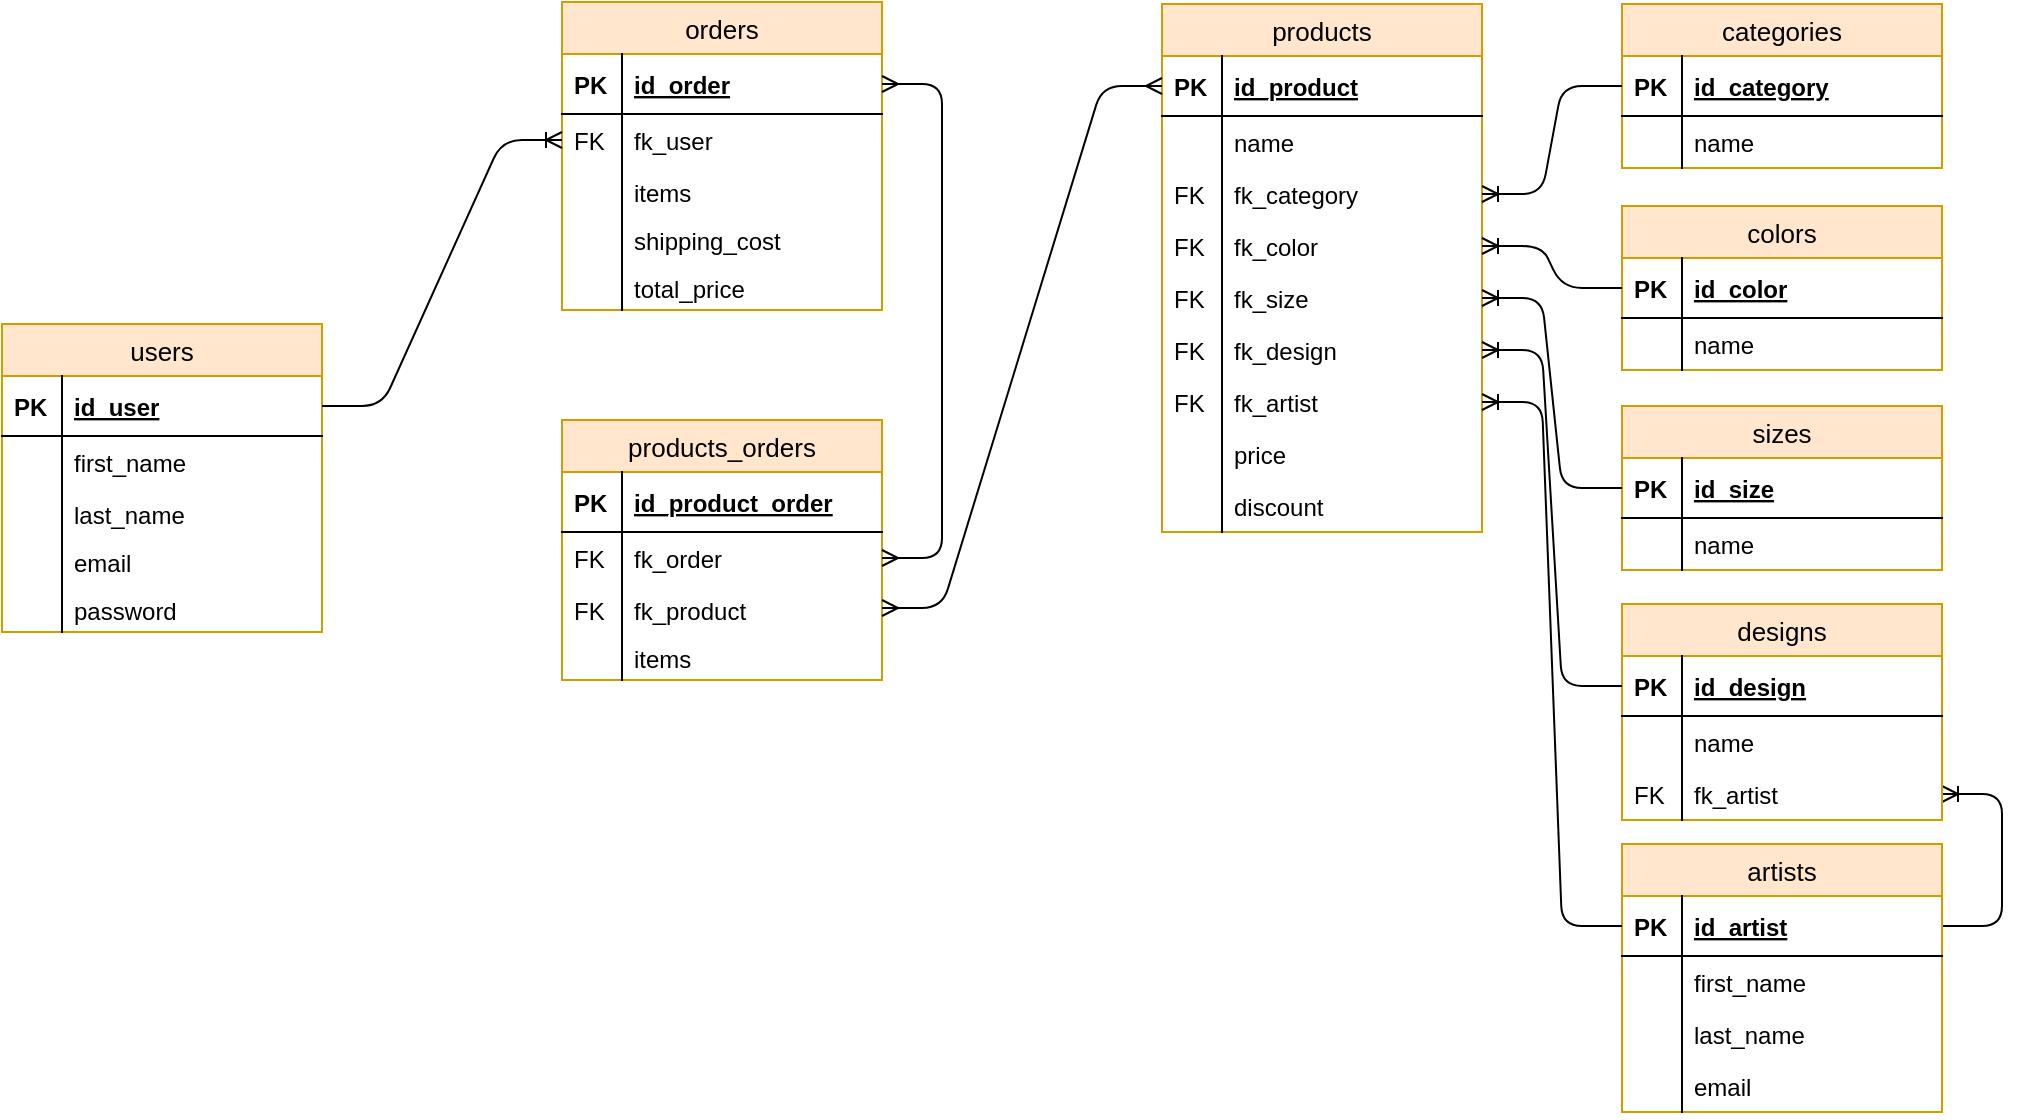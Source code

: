 <mxfile version="12.6.6"><diagram id="cdb5e136-1861-7ef1-5e76-c57f7e18aa8d" name="ERD Data Structure - Habit Tracker App"><mxGraphModel dx="1273" dy="401" grid="1" gridSize="10" guides="1" tooltips="1" connect="1" arrows="1" fold="1" page="1" pageScale="1" pageWidth="1100" pageHeight="850" math="0" shadow="0"><root><mxCell id="0"/><mxCell id="1" parent="0"/><mxCell id="_ifxHQsBhrVcPKtpBuvY-61" value="" style="edgeStyle=entityRelationEdgeStyle;fontSize=12;html=1;endArrow=ERoneToMany;rounded=1;strokeColor=#000000;" edge="1" parent="1" source="_ifxHQsBhrVcPKtpBuvY-40" target="_ifxHQsBhrVcPKtpBuvY-62"><mxGeometry width="100" height="100" relative="1" as="geometry"><mxPoint x="730" y="480" as="sourcePoint"/><mxPoint x="740" y="334" as="targetPoint"/></mxGeometry></mxCell><mxCell id="4a63a70a29bb4ada-1" value="products" style="swimlane;fontStyle=0;childLayout=stackLayout;horizontal=1;startSize=26;fillColor=#ffe6cc;horizontalStack=0;resizeParent=1;resizeParentMax=0;resizeLast=0;collapsible=1;marginBottom=0;swimlaneFillColor=#ffffff;align=center;strokeWidth=1;fontSize=13;strokeColor=#d79b00;" parent="1" vertex="1"><mxGeometry x="620" y="40" width="160" height="264" as="geometry"/></mxCell><mxCell id="4a63a70a29bb4ada-2" value="id_product" style="shape=partialRectangle;top=0;left=0;right=0;bottom=1;align=left;verticalAlign=middle;fillColor=none;spacingLeft=34;spacingRight=4;overflow=hidden;rotatable=0;points=[[0,0.5],[1,0.5]];portConstraint=eastwest;dropTarget=0;fontStyle=5;" parent="4a63a70a29bb4ada-1" vertex="1"><mxGeometry y="26" width="160" height="30" as="geometry"/></mxCell><mxCell id="4a63a70a29bb4ada-3" value="PK" style="shape=partialRectangle;top=0;left=0;bottom=0;fillColor=none;align=left;verticalAlign=middle;spacingLeft=4;spacingRight=4;overflow=hidden;rotatable=0;points=[];portConstraint=eastwest;part=1;fontStyle=1" parent="4a63a70a29bb4ada-2" vertex="1" connectable="0"><mxGeometry width="30" height="30" as="geometry"/></mxCell><mxCell id="5ecfb9fce94ea102-8" value="name" style="shape=partialRectangle;top=0;left=0;right=0;bottom=0;align=left;verticalAlign=top;fillColor=none;spacingLeft=34;spacingRight=4;overflow=hidden;rotatable=0;points=[[0,0.5],[1,0.5]];portConstraint=eastwest;dropTarget=0;" parent="4a63a70a29bb4ada-1" vertex="1"><mxGeometry y="56" width="160" height="26" as="geometry"/></mxCell><mxCell id="5ecfb9fce94ea102-9" value="" style="shape=partialRectangle;top=0;left=0;bottom=0;fillColor=none;align=left;verticalAlign=top;spacingLeft=4;spacingRight=4;overflow=hidden;rotatable=0;points=[];portConstraint=eastwest;part=1;" parent="5ecfb9fce94ea102-8" vertex="1" connectable="0"><mxGeometry width="30" height="26" as="geometry"/></mxCell><mxCell id="4a63a70a29bb4ada-16" value="fk_category" style="shape=partialRectangle;top=0;left=0;right=0;bottom=0;align=left;verticalAlign=top;fillColor=none;spacingLeft=34;spacingRight=4;overflow=hidden;rotatable=0;points=[[0,0.5],[1,0.5]];portConstraint=eastwest;dropTarget=0;" parent="4a63a70a29bb4ada-1" vertex="1"><mxGeometry y="82" width="160" height="26" as="geometry"/></mxCell><mxCell id="4a63a70a29bb4ada-17" value="FK" style="shape=partialRectangle;top=0;left=0;bottom=0;fillColor=none;align=left;verticalAlign=top;spacingLeft=4;spacingRight=4;overflow=hidden;rotatable=0;points=[];portConstraint=eastwest;part=1;" parent="4a63a70a29bb4ada-16" vertex="1" connectable="0"><mxGeometry width="30" height="26" as="geometry"/></mxCell><mxCell id="_ifxHQsBhrVcPKtpBuvY-1" value="fk_color" style="shape=partialRectangle;top=0;left=0;right=0;bottom=0;align=left;verticalAlign=top;fillColor=none;spacingLeft=34;spacingRight=4;overflow=hidden;rotatable=0;points=[[0,0.5],[1,0.5]];portConstraint=eastwest;dropTarget=0;" vertex="1" parent="4a63a70a29bb4ada-1"><mxGeometry y="108" width="160" height="26" as="geometry"/></mxCell><mxCell id="_ifxHQsBhrVcPKtpBuvY-2" value="FK" style="shape=partialRectangle;top=0;left=0;bottom=0;fillColor=none;align=left;verticalAlign=top;spacingLeft=4;spacingRight=4;overflow=hidden;rotatable=0;points=[];portConstraint=eastwest;part=1;" vertex="1" connectable="0" parent="_ifxHQsBhrVcPKtpBuvY-1"><mxGeometry width="30" height="26" as="geometry"/></mxCell><mxCell id="_ifxHQsBhrVcPKtpBuvY-3" value="fk_size" style="shape=partialRectangle;top=0;left=0;right=0;bottom=0;align=left;verticalAlign=top;fillColor=none;spacingLeft=34;spacingRight=4;overflow=hidden;rotatable=0;points=[[0,0.5],[1,0.5]];portConstraint=eastwest;dropTarget=0;" vertex="1" parent="4a63a70a29bb4ada-1"><mxGeometry y="134" width="160" height="26" as="geometry"/></mxCell><mxCell id="_ifxHQsBhrVcPKtpBuvY-4" value="FK" style="shape=partialRectangle;top=0;left=0;bottom=0;fillColor=none;align=left;verticalAlign=top;spacingLeft=4;spacingRight=4;overflow=hidden;rotatable=0;points=[];portConstraint=eastwest;part=1;" vertex="1" connectable="0" parent="_ifxHQsBhrVcPKtpBuvY-3"><mxGeometry width="30" height="26" as="geometry"/></mxCell><mxCell id="_ifxHQsBhrVcPKtpBuvY-9" value="fk_design" style="shape=partialRectangle;top=0;left=0;right=0;bottom=0;align=left;verticalAlign=top;fillColor=none;spacingLeft=34;spacingRight=4;overflow=hidden;rotatable=0;points=[[0,0.5],[1,0.5]];portConstraint=eastwest;dropTarget=0;" vertex="1" parent="4a63a70a29bb4ada-1"><mxGeometry y="160" width="160" height="26" as="geometry"/></mxCell><mxCell id="_ifxHQsBhrVcPKtpBuvY-10" value="FK" style="shape=partialRectangle;top=0;left=0;bottom=0;fillColor=none;align=left;verticalAlign=top;spacingLeft=4;spacingRight=4;overflow=hidden;rotatable=0;points=[];portConstraint=eastwest;part=1;" vertex="1" connectable="0" parent="_ifxHQsBhrVcPKtpBuvY-9"><mxGeometry width="30" height="26" as="geometry"/></mxCell><mxCell id="_ifxHQsBhrVcPKtpBuvY-11" value="fk_artist" style="shape=partialRectangle;top=0;left=0;right=0;bottom=0;align=left;verticalAlign=top;fillColor=none;spacingLeft=34;spacingRight=4;overflow=hidden;rotatable=0;points=[[0,0.5],[1,0.5]];portConstraint=eastwest;dropTarget=0;" vertex="1" parent="4a63a70a29bb4ada-1"><mxGeometry y="186" width="160" height="26" as="geometry"/></mxCell><mxCell id="_ifxHQsBhrVcPKtpBuvY-12" value="FK" style="shape=partialRectangle;top=0;left=0;bottom=0;fillColor=none;align=left;verticalAlign=top;spacingLeft=4;spacingRight=4;overflow=hidden;rotatable=0;points=[];portConstraint=eastwest;part=1;" vertex="1" connectable="0" parent="_ifxHQsBhrVcPKtpBuvY-11"><mxGeometry width="30" height="26" as="geometry"/></mxCell><mxCell id="_ifxHQsBhrVcPKtpBuvY-13" value="price" style="shape=partialRectangle;top=0;left=0;right=0;bottom=0;align=left;verticalAlign=top;fillColor=none;spacingLeft=34;spacingRight=4;overflow=hidden;rotatable=0;points=[[0,0.5],[1,0.5]];portConstraint=eastwest;dropTarget=0;" vertex="1" parent="4a63a70a29bb4ada-1"><mxGeometry y="212" width="160" height="26" as="geometry"/></mxCell><mxCell id="_ifxHQsBhrVcPKtpBuvY-14" value="" style="shape=partialRectangle;top=0;left=0;bottom=0;fillColor=none;align=left;verticalAlign=top;spacingLeft=4;spacingRight=4;overflow=hidden;rotatable=0;points=[];portConstraint=eastwest;part=1;" vertex="1" connectable="0" parent="_ifxHQsBhrVcPKtpBuvY-13"><mxGeometry width="30" height="26" as="geometry"/></mxCell><mxCell id="_ifxHQsBhrVcPKtpBuvY-15" value="discount" style="shape=partialRectangle;top=0;left=0;right=0;bottom=0;align=left;verticalAlign=top;fillColor=none;spacingLeft=34;spacingRight=4;overflow=hidden;rotatable=0;points=[[0,0.5],[1,0.5]];portConstraint=eastwest;dropTarget=0;" vertex="1" parent="4a63a70a29bb4ada-1"><mxGeometry y="238" width="160" height="26" as="geometry"/></mxCell><mxCell id="_ifxHQsBhrVcPKtpBuvY-16" value="" style="shape=partialRectangle;top=0;left=0;bottom=0;fillColor=none;align=left;verticalAlign=top;spacingLeft=4;spacingRight=4;overflow=hidden;rotatable=0;points=[];portConstraint=eastwest;part=1;" vertex="1" connectable="0" parent="_ifxHQsBhrVcPKtpBuvY-15"><mxGeometry width="30" height="26" as="geometry"/></mxCell><mxCell id="4a63a70a29bb4ada-32" value="categories" style="swimlane;fontStyle=0;childLayout=stackLayout;horizontal=1;startSize=26;fillColor=#FFE6CC;horizontalStack=0;resizeParent=1;resizeParentMax=0;resizeLast=0;collapsible=1;marginBottom=0;swimlaneFillColor=#ffffff;align=center;strokeWidth=1;fontSize=13;strokeColor=#d79b00;" parent="1" vertex="1"><mxGeometry x="850" y="40" width="160" height="82" as="geometry"/></mxCell><mxCell id="4a63a70a29bb4ada-33" value="id_category" style="shape=partialRectangle;top=0;left=0;right=0;bottom=1;align=left;verticalAlign=middle;fillColor=none;spacingLeft=34;spacingRight=4;overflow=hidden;rotatable=0;points=[[0,0.5],[1,0.5]];portConstraint=eastwest;dropTarget=0;fontStyle=5;" parent="4a63a70a29bb4ada-32" vertex="1"><mxGeometry y="26" width="160" height="30" as="geometry"/></mxCell><mxCell id="4a63a70a29bb4ada-34" value="PK" style="shape=partialRectangle;top=0;left=0;bottom=0;fillColor=none;align=left;verticalAlign=middle;spacingLeft=4;spacingRight=4;overflow=hidden;rotatable=0;points=[];portConstraint=eastwest;part=1;fontStyle=1" parent="4a63a70a29bb4ada-33" vertex="1" connectable="0"><mxGeometry width="30" height="30" as="geometry"/></mxCell><mxCell id="4a63a70a29bb4ada-37" value="name" style="shape=partialRectangle;top=0;left=0;right=0;bottom=0;align=left;verticalAlign=top;fillColor=none;spacingLeft=34;spacingRight=4;overflow=hidden;rotatable=0;points=[[0,0.5],[1,0.5]];portConstraint=eastwest;dropTarget=0;" parent="4a63a70a29bb4ada-32" vertex="1"><mxGeometry y="56" width="160" height="26" as="geometry"/></mxCell><mxCell id="4a63a70a29bb4ada-38" value="" style="shape=partialRectangle;top=0;left=0;bottom=0;fillColor=none;align=left;verticalAlign=top;spacingLeft=4;spacingRight=4;overflow=hidden;rotatable=0;points=[];portConstraint=eastwest;part=1;" parent="4a63a70a29bb4ada-37" vertex="1" connectable="0"><mxGeometry width="30" height="26" as="geometry"/></mxCell><mxCell id="5ecfb9fce94ea102-2" style="edgeStyle=orthogonalEdgeStyle;rounded=0;html=1;exitX=0.5;exitY=0;entryX=1;entryY=0.5;startArrow=none;startFill=0;endArrow=none;endFill=0;jettySize=auto;orthogonalLoop=1;strokeColor=none;fontSize=13;dashed=1;" parent="1" target="4a63a70a29bb4ada-33" edge="1"><mxGeometry relative="1" as="geometry"><mxPoint x="163" y="164" as="sourcePoint"/></mxGeometry></mxCell><mxCell id="_ifxHQsBhrVcPKtpBuvY-18" value="colors" style="swimlane;fontStyle=0;childLayout=stackLayout;horizontal=1;startSize=26;fillColor=#FFE6CC;horizontalStack=0;resizeParent=1;resizeParentMax=0;resizeLast=0;collapsible=1;marginBottom=0;swimlaneFillColor=#ffffff;align=center;strokeWidth=1;fontSize=13;strokeColor=#d79b00;" vertex="1" parent="1"><mxGeometry x="850" y="141" width="160" height="82" as="geometry"/></mxCell><mxCell id="_ifxHQsBhrVcPKtpBuvY-19" value="id_color" style="shape=partialRectangle;top=0;left=0;right=0;bottom=1;align=left;verticalAlign=middle;fillColor=none;spacingLeft=34;spacingRight=4;overflow=hidden;rotatable=0;points=[[0,0.5],[1,0.5]];portConstraint=eastwest;dropTarget=0;fontStyle=5;" vertex="1" parent="_ifxHQsBhrVcPKtpBuvY-18"><mxGeometry y="26" width="160" height="30" as="geometry"/></mxCell><mxCell id="_ifxHQsBhrVcPKtpBuvY-20" value="PK" style="shape=partialRectangle;top=0;left=0;bottom=0;fillColor=none;align=left;verticalAlign=middle;spacingLeft=4;spacingRight=4;overflow=hidden;rotatable=0;points=[];portConstraint=eastwest;part=1;fontStyle=1" vertex="1" connectable="0" parent="_ifxHQsBhrVcPKtpBuvY-19"><mxGeometry width="30" height="30" as="geometry"/></mxCell><mxCell id="_ifxHQsBhrVcPKtpBuvY-21" value="name" style="shape=partialRectangle;top=0;left=0;right=0;bottom=0;align=left;verticalAlign=top;fillColor=none;spacingLeft=34;spacingRight=4;overflow=hidden;rotatable=0;points=[[0,0.5],[1,0.5]];portConstraint=eastwest;dropTarget=0;" vertex="1" parent="_ifxHQsBhrVcPKtpBuvY-18"><mxGeometry y="56" width="160" height="26" as="geometry"/></mxCell><mxCell id="_ifxHQsBhrVcPKtpBuvY-22" value="" style="shape=partialRectangle;top=0;left=0;bottom=0;fillColor=none;align=left;verticalAlign=top;spacingLeft=4;spacingRight=4;overflow=hidden;rotatable=0;points=[];portConstraint=eastwest;part=1;" vertex="1" connectable="0" parent="_ifxHQsBhrVcPKtpBuvY-21"><mxGeometry width="30" height="26" as="geometry"/></mxCell><mxCell id="_ifxHQsBhrVcPKtpBuvY-25" value="sizes" style="swimlane;fontStyle=0;childLayout=stackLayout;horizontal=1;startSize=26;fillColor=#FFE6CC;horizontalStack=0;resizeParent=1;resizeParentMax=0;resizeLast=0;collapsible=1;marginBottom=0;swimlaneFillColor=#ffffff;align=center;strokeWidth=1;fontSize=13;strokeColor=#d79b00;" vertex="1" parent="1"><mxGeometry x="850" y="241" width="160" height="82" as="geometry"/></mxCell><mxCell id="_ifxHQsBhrVcPKtpBuvY-26" value="id_size" style="shape=partialRectangle;top=0;left=0;right=0;bottom=1;align=left;verticalAlign=middle;fillColor=none;spacingLeft=34;spacingRight=4;overflow=hidden;rotatable=0;points=[[0,0.5],[1,0.5]];portConstraint=eastwest;dropTarget=0;fontStyle=5;" vertex="1" parent="_ifxHQsBhrVcPKtpBuvY-25"><mxGeometry y="26" width="160" height="30" as="geometry"/></mxCell><mxCell id="_ifxHQsBhrVcPKtpBuvY-27" value="PK" style="shape=partialRectangle;top=0;left=0;bottom=0;fillColor=none;align=left;verticalAlign=middle;spacingLeft=4;spacingRight=4;overflow=hidden;rotatable=0;points=[];portConstraint=eastwest;part=1;fontStyle=1" vertex="1" connectable="0" parent="_ifxHQsBhrVcPKtpBuvY-26"><mxGeometry width="30" height="30" as="geometry"/></mxCell><mxCell id="_ifxHQsBhrVcPKtpBuvY-28" value="name" style="shape=partialRectangle;top=0;left=0;right=0;bottom=0;align=left;verticalAlign=top;fillColor=none;spacingLeft=34;spacingRight=4;overflow=hidden;rotatable=0;points=[[0,0.5],[1,0.5]];portConstraint=eastwest;dropTarget=0;" vertex="1" parent="_ifxHQsBhrVcPKtpBuvY-25"><mxGeometry y="56" width="160" height="26" as="geometry"/></mxCell><mxCell id="_ifxHQsBhrVcPKtpBuvY-29" value="" style="shape=partialRectangle;top=0;left=0;bottom=0;fillColor=none;align=left;verticalAlign=top;spacingLeft=4;spacingRight=4;overflow=hidden;rotatable=0;points=[];portConstraint=eastwest;part=1;" vertex="1" connectable="0" parent="_ifxHQsBhrVcPKtpBuvY-28"><mxGeometry width="30" height="26" as="geometry"/></mxCell><mxCell id="_ifxHQsBhrVcPKtpBuvY-32" value="designs" style="swimlane;fontStyle=0;childLayout=stackLayout;horizontal=1;startSize=26;fillColor=#FFE6CC;horizontalStack=0;resizeParent=1;resizeParentMax=0;resizeLast=0;collapsible=1;marginBottom=0;swimlaneFillColor=#ffffff;align=center;strokeWidth=1;fontSize=13;strokeColor=#d79b00;" vertex="1" parent="1"><mxGeometry x="850" y="340" width="160" height="108" as="geometry"/></mxCell><mxCell id="_ifxHQsBhrVcPKtpBuvY-33" value="id_design" style="shape=partialRectangle;top=0;left=0;right=0;bottom=1;align=left;verticalAlign=middle;fillColor=none;spacingLeft=34;spacingRight=4;overflow=hidden;rotatable=0;points=[[0,0.5],[1,0.5]];portConstraint=eastwest;dropTarget=0;fontStyle=5;" vertex="1" parent="_ifxHQsBhrVcPKtpBuvY-32"><mxGeometry y="26" width="160" height="30" as="geometry"/></mxCell><mxCell id="_ifxHQsBhrVcPKtpBuvY-34" value="PK" style="shape=partialRectangle;top=0;left=0;bottom=0;fillColor=none;align=left;verticalAlign=middle;spacingLeft=4;spacingRight=4;overflow=hidden;rotatable=0;points=[];portConstraint=eastwest;part=1;fontStyle=1" vertex="1" connectable="0" parent="_ifxHQsBhrVcPKtpBuvY-33"><mxGeometry width="30" height="30" as="geometry"/></mxCell><mxCell id="_ifxHQsBhrVcPKtpBuvY-35" value="name" style="shape=partialRectangle;top=0;left=0;right=0;bottom=0;align=left;verticalAlign=top;fillColor=none;spacingLeft=34;spacingRight=4;overflow=hidden;rotatable=0;points=[[0,0.5],[1,0.5]];portConstraint=eastwest;dropTarget=0;" vertex="1" parent="_ifxHQsBhrVcPKtpBuvY-32"><mxGeometry y="56" width="160" height="26" as="geometry"/></mxCell><mxCell id="_ifxHQsBhrVcPKtpBuvY-36" value="" style="shape=partialRectangle;top=0;left=0;bottom=0;fillColor=none;align=left;verticalAlign=top;spacingLeft=4;spacingRight=4;overflow=hidden;rotatable=0;points=[];portConstraint=eastwest;part=1;" vertex="1" connectable="0" parent="_ifxHQsBhrVcPKtpBuvY-35"><mxGeometry width="30" height="26" as="geometry"/></mxCell><mxCell id="_ifxHQsBhrVcPKtpBuvY-62" value="fk_artist" style="shape=partialRectangle;top=0;left=0;right=0;bottom=0;align=left;verticalAlign=top;fillColor=none;spacingLeft=34;spacingRight=4;overflow=hidden;rotatable=0;points=[[0,0.5],[1,0.5]];portConstraint=eastwest;dropTarget=0;" vertex="1" parent="_ifxHQsBhrVcPKtpBuvY-32"><mxGeometry y="82" width="160" height="26" as="geometry"/></mxCell><mxCell id="_ifxHQsBhrVcPKtpBuvY-63" value="FK" style="shape=partialRectangle;top=0;left=0;bottom=0;fillColor=none;align=left;verticalAlign=top;spacingLeft=4;spacingRight=4;overflow=hidden;rotatable=0;points=[];portConstraint=eastwest;part=1;" vertex="1" connectable="0" parent="_ifxHQsBhrVcPKtpBuvY-62"><mxGeometry width="30" height="26" as="geometry"/></mxCell><mxCell id="_ifxHQsBhrVcPKtpBuvY-39" value="artists" style="swimlane;fontStyle=0;childLayout=stackLayout;horizontal=1;startSize=26;fillColor=#FFE6CC;horizontalStack=0;resizeParent=1;resizeParentMax=0;resizeLast=0;collapsible=1;marginBottom=0;swimlaneFillColor=#ffffff;align=center;strokeWidth=1;fontSize=13;strokeColor=#d79b00;" vertex="1" parent="1"><mxGeometry x="850" y="460" width="160" height="134" as="geometry"/></mxCell><mxCell id="_ifxHQsBhrVcPKtpBuvY-40" value="id_artist" style="shape=partialRectangle;top=0;left=0;right=0;bottom=1;align=left;verticalAlign=middle;fillColor=none;spacingLeft=34;spacingRight=4;overflow=hidden;rotatable=0;points=[[0,0.5],[1,0.5]];portConstraint=eastwest;dropTarget=0;fontStyle=5;" vertex="1" parent="_ifxHQsBhrVcPKtpBuvY-39"><mxGeometry y="26" width="160" height="30" as="geometry"/></mxCell><mxCell id="_ifxHQsBhrVcPKtpBuvY-41" value="PK" style="shape=partialRectangle;top=0;left=0;bottom=0;fillColor=none;align=left;verticalAlign=middle;spacingLeft=4;spacingRight=4;overflow=hidden;rotatable=0;points=[];portConstraint=eastwest;part=1;fontStyle=1" vertex="1" connectable="0" parent="_ifxHQsBhrVcPKtpBuvY-40"><mxGeometry width="30" height="30" as="geometry"/></mxCell><mxCell id="_ifxHQsBhrVcPKtpBuvY-42" value="first_name" style="shape=partialRectangle;top=0;left=0;right=0;bottom=0;align=left;verticalAlign=top;fillColor=none;spacingLeft=34;spacingRight=4;overflow=hidden;rotatable=0;points=[[0,0.5],[1,0.5]];portConstraint=eastwest;dropTarget=0;" vertex="1" parent="_ifxHQsBhrVcPKtpBuvY-39"><mxGeometry y="56" width="160" height="26" as="geometry"/></mxCell><mxCell id="_ifxHQsBhrVcPKtpBuvY-43" value="" style="shape=partialRectangle;top=0;left=0;bottom=0;fillColor=none;align=left;verticalAlign=top;spacingLeft=4;spacingRight=4;overflow=hidden;rotatable=0;points=[];portConstraint=eastwest;part=1;" vertex="1" connectable="0" parent="_ifxHQsBhrVcPKtpBuvY-42"><mxGeometry width="30" height="26" as="geometry"/></mxCell><mxCell id="_ifxHQsBhrVcPKtpBuvY-46" value="last_name" style="shape=partialRectangle;top=0;left=0;right=0;bottom=0;align=left;verticalAlign=top;fillColor=none;spacingLeft=34;spacingRight=4;overflow=hidden;rotatable=0;points=[[0,0.5],[1,0.5]];portConstraint=eastwest;dropTarget=0;" vertex="1" parent="_ifxHQsBhrVcPKtpBuvY-39"><mxGeometry y="82" width="160" height="26" as="geometry"/></mxCell><mxCell id="_ifxHQsBhrVcPKtpBuvY-47" value="" style="shape=partialRectangle;top=0;left=0;bottom=0;fillColor=none;align=left;verticalAlign=top;spacingLeft=4;spacingRight=4;overflow=hidden;rotatable=0;points=[];portConstraint=eastwest;part=1;" vertex="1" connectable="0" parent="_ifxHQsBhrVcPKtpBuvY-46"><mxGeometry width="30" height="26" as="geometry"/></mxCell><mxCell id="_ifxHQsBhrVcPKtpBuvY-48" value="email" style="shape=partialRectangle;top=0;left=0;right=0;bottom=0;align=left;verticalAlign=top;fillColor=none;spacingLeft=34;spacingRight=4;overflow=hidden;rotatable=0;points=[[0,0.5],[1,0.5]];portConstraint=eastwest;dropTarget=0;" vertex="1" parent="_ifxHQsBhrVcPKtpBuvY-39"><mxGeometry y="108" width="160" height="26" as="geometry"/></mxCell><mxCell id="_ifxHQsBhrVcPKtpBuvY-49" value="" style="shape=partialRectangle;top=0;left=0;bottom=0;fillColor=none;align=left;verticalAlign=top;spacingLeft=4;spacingRight=4;overflow=hidden;rotatable=0;points=[];portConstraint=eastwest;part=1;" vertex="1" connectable="0" parent="_ifxHQsBhrVcPKtpBuvY-48"><mxGeometry width="30" height="26" as="geometry"/></mxCell><mxCell id="_ifxHQsBhrVcPKtpBuvY-56" value="" style="edgeStyle=entityRelationEdgeStyle;fontSize=12;html=1;endArrow=ERoneToMany;" edge="1" parent="1" source="4a63a70a29bb4ada-33" target="4a63a70a29bb4ada-16"><mxGeometry width="100" height="100" relative="1" as="geometry"><mxPoint x="880" y="31" as="sourcePoint"/><mxPoint x="780" y="131" as="targetPoint"/></mxGeometry></mxCell><mxCell id="_ifxHQsBhrVcPKtpBuvY-57" value="" style="edgeStyle=entityRelationEdgeStyle;fontSize=12;html=1;endArrow=ERoneToMany;" edge="1" parent="1" source="_ifxHQsBhrVcPKtpBuvY-19" target="_ifxHQsBhrVcPKtpBuvY-1"><mxGeometry width="100" height="100" relative="1" as="geometry"><mxPoint x="1070" y="91" as="sourcePoint"/><mxPoint x="1160" y="145" as="targetPoint"/></mxGeometry></mxCell><mxCell id="_ifxHQsBhrVcPKtpBuvY-58" value="" style="edgeStyle=entityRelationEdgeStyle;fontSize=12;html=1;endArrow=ERoneToMany;" edge="1" parent="1" source="_ifxHQsBhrVcPKtpBuvY-26" target="_ifxHQsBhrVcPKtpBuvY-3"><mxGeometry width="100" height="100" relative="1" as="geometry"><mxPoint x="1060" y="279" as="sourcePoint"/><mxPoint x="1150" y="259" as="targetPoint"/></mxGeometry></mxCell><mxCell id="_ifxHQsBhrVcPKtpBuvY-59" value="" style="edgeStyle=entityRelationEdgeStyle;fontSize=12;html=1;endArrow=ERoneToMany;" edge="1" parent="1" source="_ifxHQsBhrVcPKtpBuvY-33" target="_ifxHQsBhrVcPKtpBuvY-9"><mxGeometry width="100" height="100" relative="1" as="geometry"><mxPoint x="1060" y="381" as="sourcePoint"/><mxPoint x="1150" y="290" as="targetPoint"/></mxGeometry></mxCell><mxCell id="_ifxHQsBhrVcPKtpBuvY-60" value="" style="edgeStyle=entityRelationEdgeStyle;fontSize=12;html=1;endArrow=ERoneToMany;" edge="1" parent="1" source="_ifxHQsBhrVcPKtpBuvY-40" target="_ifxHQsBhrVcPKtpBuvY-11"><mxGeometry width="100" height="100" relative="1" as="geometry"><mxPoint x="1060" y="477" as="sourcePoint"/><mxPoint x="1150" y="310" as="targetPoint"/></mxGeometry></mxCell><mxCell id="_ifxHQsBhrVcPKtpBuvY-64" value="users" style="swimlane;fontStyle=0;childLayout=stackLayout;horizontal=1;startSize=26;fillColor=#FFE6CC;horizontalStack=0;resizeParent=1;resizeParentMax=0;resizeLast=0;collapsible=1;marginBottom=0;swimlaneFillColor=#ffffff;align=center;strokeWidth=1;fontSize=13;strokeColor=#d79b00;" vertex="1" parent="1"><mxGeometry x="40" y="200" width="160" height="154" as="geometry"/></mxCell><mxCell id="_ifxHQsBhrVcPKtpBuvY-65" value="id_user" style="shape=partialRectangle;top=0;left=0;right=0;bottom=1;align=left;verticalAlign=middle;fillColor=none;spacingLeft=34;spacingRight=4;overflow=hidden;rotatable=0;points=[[0,0.5],[1,0.5]];portConstraint=eastwest;dropTarget=0;fontStyle=5;" vertex="1" parent="_ifxHQsBhrVcPKtpBuvY-64"><mxGeometry y="26" width="160" height="30" as="geometry"/></mxCell><mxCell id="_ifxHQsBhrVcPKtpBuvY-66" value="PK" style="shape=partialRectangle;top=0;left=0;bottom=0;fillColor=none;align=left;verticalAlign=middle;spacingLeft=4;spacingRight=4;overflow=hidden;rotatable=0;points=[];portConstraint=eastwest;part=1;fontStyle=1" vertex="1" connectable="0" parent="_ifxHQsBhrVcPKtpBuvY-65"><mxGeometry width="30" height="30" as="geometry"/></mxCell><mxCell id="_ifxHQsBhrVcPKtpBuvY-67" value="first_name" style="shape=partialRectangle;top=0;left=0;right=0;bottom=0;align=left;verticalAlign=top;fillColor=none;spacingLeft=34;spacingRight=4;overflow=hidden;rotatable=0;points=[[0,0.5],[1,0.5]];portConstraint=eastwest;dropTarget=0;" vertex="1" parent="_ifxHQsBhrVcPKtpBuvY-64"><mxGeometry y="56" width="160" height="26" as="geometry"/></mxCell><mxCell id="_ifxHQsBhrVcPKtpBuvY-68" value="" style="shape=partialRectangle;top=0;left=0;bottom=0;fillColor=none;align=left;verticalAlign=top;spacingLeft=4;spacingRight=4;overflow=hidden;rotatable=0;points=[];portConstraint=eastwest;part=1;" vertex="1" connectable="0" parent="_ifxHQsBhrVcPKtpBuvY-67"><mxGeometry width="30" height="26" as="geometry"/></mxCell><mxCell id="_ifxHQsBhrVcPKtpBuvY-69" value="last_name" style="shape=partialRectangle;top=0;left=0;right=0;bottom=0;align=left;verticalAlign=top;fillColor=none;spacingLeft=34;spacingRight=4;overflow=hidden;rotatable=0;points=[[0,0.5],[1,0.5]];portConstraint=eastwest;dropTarget=0;" vertex="1" parent="_ifxHQsBhrVcPKtpBuvY-64"><mxGeometry y="82" width="160" height="24" as="geometry"/></mxCell><mxCell id="_ifxHQsBhrVcPKtpBuvY-70" value="" style="shape=partialRectangle;top=0;left=0;bottom=0;fillColor=none;align=left;verticalAlign=top;spacingLeft=4;spacingRight=4;overflow=hidden;rotatable=0;points=[];portConstraint=eastwest;part=1;" vertex="1" connectable="0" parent="_ifxHQsBhrVcPKtpBuvY-69"><mxGeometry width="30" height="24" as="geometry"/></mxCell><mxCell id="_ifxHQsBhrVcPKtpBuvY-73" value="email" style="shape=partialRectangle;top=0;left=0;right=0;bottom=0;align=left;verticalAlign=top;fillColor=none;spacingLeft=34;spacingRight=4;overflow=hidden;rotatable=0;points=[[0,0.5],[1,0.5]];portConstraint=eastwest;dropTarget=0;" vertex="1" parent="_ifxHQsBhrVcPKtpBuvY-64"><mxGeometry y="106" width="160" height="24" as="geometry"/></mxCell><mxCell id="_ifxHQsBhrVcPKtpBuvY-74" value="" style="shape=partialRectangle;top=0;left=0;bottom=0;fillColor=none;align=left;verticalAlign=top;spacingLeft=4;spacingRight=4;overflow=hidden;rotatable=0;points=[];portConstraint=eastwest;part=1;" vertex="1" connectable="0" parent="_ifxHQsBhrVcPKtpBuvY-73"><mxGeometry width="30" height="24" as="geometry"/></mxCell><mxCell id="_ifxHQsBhrVcPKtpBuvY-75" value="password" style="shape=partialRectangle;top=0;left=0;right=0;bottom=0;align=left;verticalAlign=top;fillColor=none;spacingLeft=34;spacingRight=4;overflow=hidden;rotatable=0;points=[[0,0.5],[1,0.5]];portConstraint=eastwest;dropTarget=0;" vertex="1" parent="_ifxHQsBhrVcPKtpBuvY-64"><mxGeometry y="130" width="160" height="24" as="geometry"/></mxCell><mxCell id="_ifxHQsBhrVcPKtpBuvY-76" value="" style="shape=partialRectangle;top=0;left=0;bottom=0;fillColor=none;align=left;verticalAlign=top;spacingLeft=4;spacingRight=4;overflow=hidden;rotatable=0;points=[];portConstraint=eastwest;part=1;" vertex="1" connectable="0" parent="_ifxHQsBhrVcPKtpBuvY-75"><mxGeometry width="30" height="24" as="geometry"/></mxCell><mxCell id="_ifxHQsBhrVcPKtpBuvY-77" value="orders" style="swimlane;fontStyle=0;childLayout=stackLayout;horizontal=1;startSize=26;fillColor=#FFE6CC;horizontalStack=0;resizeParent=1;resizeParentMax=0;resizeLast=0;collapsible=1;marginBottom=0;swimlaneFillColor=#ffffff;align=center;strokeWidth=1;fontSize=13;strokeColor=#d79b00;" vertex="1" parent="1"><mxGeometry x="320" y="39" width="160" height="154" as="geometry"/></mxCell><mxCell id="_ifxHQsBhrVcPKtpBuvY-78" value="id_order" style="shape=partialRectangle;top=0;left=0;right=0;bottom=1;align=left;verticalAlign=middle;fillColor=none;spacingLeft=34;spacingRight=4;overflow=hidden;rotatable=0;points=[[0,0.5],[1,0.5]];portConstraint=eastwest;dropTarget=0;fontStyle=5;" vertex="1" parent="_ifxHQsBhrVcPKtpBuvY-77"><mxGeometry y="26" width="160" height="30" as="geometry"/></mxCell><mxCell id="_ifxHQsBhrVcPKtpBuvY-79" value="PK" style="shape=partialRectangle;top=0;left=0;bottom=0;fillColor=none;align=left;verticalAlign=middle;spacingLeft=4;spacingRight=4;overflow=hidden;rotatable=0;points=[];portConstraint=eastwest;part=1;fontStyle=1" vertex="1" connectable="0" parent="_ifxHQsBhrVcPKtpBuvY-78"><mxGeometry width="30" height="30" as="geometry"/></mxCell><mxCell id="_ifxHQsBhrVcPKtpBuvY-80" value="fk_user" style="shape=partialRectangle;top=0;left=0;right=0;bottom=0;align=left;verticalAlign=top;fillColor=none;spacingLeft=34;spacingRight=4;overflow=hidden;rotatable=0;points=[[0,0.5],[1,0.5]];portConstraint=eastwest;dropTarget=0;" vertex="1" parent="_ifxHQsBhrVcPKtpBuvY-77"><mxGeometry y="56" width="160" height="26" as="geometry"/></mxCell><mxCell id="_ifxHQsBhrVcPKtpBuvY-81" value="FK" style="shape=partialRectangle;top=0;left=0;bottom=0;fillColor=none;align=left;verticalAlign=top;spacingLeft=4;spacingRight=4;overflow=hidden;rotatable=0;points=[];portConstraint=eastwest;part=1;" vertex="1" connectable="0" parent="_ifxHQsBhrVcPKtpBuvY-80"><mxGeometry width="30" height="26" as="geometry"/></mxCell><mxCell id="_ifxHQsBhrVcPKtpBuvY-82" value="items" style="shape=partialRectangle;top=0;left=0;right=0;bottom=0;align=left;verticalAlign=top;fillColor=none;spacingLeft=34;spacingRight=4;overflow=hidden;rotatable=0;points=[[0,0.5],[1,0.5]];portConstraint=eastwest;dropTarget=0;" vertex="1" parent="_ifxHQsBhrVcPKtpBuvY-77"><mxGeometry y="82" width="160" height="24" as="geometry"/></mxCell><mxCell id="_ifxHQsBhrVcPKtpBuvY-83" value="" style="shape=partialRectangle;top=0;left=0;bottom=0;fillColor=none;align=left;verticalAlign=top;spacingLeft=4;spacingRight=4;overflow=hidden;rotatable=0;points=[];portConstraint=eastwest;part=1;" vertex="1" connectable="0" parent="_ifxHQsBhrVcPKtpBuvY-82"><mxGeometry width="30" height="24" as="geometry"/></mxCell><mxCell id="_ifxHQsBhrVcPKtpBuvY-106" value="shipping_cost" style="shape=partialRectangle;top=0;left=0;right=0;bottom=0;align=left;verticalAlign=top;fillColor=none;spacingLeft=34;spacingRight=4;overflow=hidden;rotatable=0;points=[[0,0.5],[1,0.5]];portConstraint=eastwest;dropTarget=0;" vertex="1" parent="_ifxHQsBhrVcPKtpBuvY-77"><mxGeometry y="106" width="160" height="24" as="geometry"/></mxCell><mxCell id="_ifxHQsBhrVcPKtpBuvY-107" value="" style="shape=partialRectangle;top=0;left=0;bottom=0;fillColor=none;align=left;verticalAlign=top;spacingLeft=4;spacingRight=4;overflow=hidden;rotatable=0;points=[];portConstraint=eastwest;part=1;" vertex="1" connectable="0" parent="_ifxHQsBhrVcPKtpBuvY-106"><mxGeometry width="30" height="24" as="geometry"/></mxCell><mxCell id="_ifxHQsBhrVcPKtpBuvY-84" value="total_price" style="shape=partialRectangle;top=0;left=0;right=0;bottom=0;align=left;verticalAlign=top;fillColor=none;spacingLeft=34;spacingRight=4;overflow=hidden;rotatable=0;points=[[0,0.5],[1,0.5]];portConstraint=eastwest;dropTarget=0;" vertex="1" parent="_ifxHQsBhrVcPKtpBuvY-77"><mxGeometry y="130" width="160" height="24" as="geometry"/></mxCell><mxCell id="_ifxHQsBhrVcPKtpBuvY-85" value="" style="shape=partialRectangle;top=0;left=0;bottom=0;fillColor=none;align=left;verticalAlign=top;spacingLeft=4;spacingRight=4;overflow=hidden;rotatable=0;points=[];portConstraint=eastwest;part=1;" vertex="1" connectable="0" parent="_ifxHQsBhrVcPKtpBuvY-84"><mxGeometry width="30" height="24" as="geometry"/></mxCell><mxCell id="_ifxHQsBhrVcPKtpBuvY-97" value="products_orders" style="swimlane;fontStyle=0;childLayout=stackLayout;horizontal=1;startSize=26;fillColor=#FFE6CC;horizontalStack=0;resizeParent=1;resizeParentMax=0;resizeLast=0;collapsible=1;marginBottom=0;swimlaneFillColor=#ffffff;align=center;strokeWidth=1;fontSize=13;strokeColor=#d79b00;" vertex="1" parent="1"><mxGeometry x="320" y="248" width="160" height="130" as="geometry"/></mxCell><mxCell id="_ifxHQsBhrVcPKtpBuvY-98" value="id_product_order" style="shape=partialRectangle;top=0;left=0;right=0;bottom=1;align=left;verticalAlign=middle;fillColor=none;spacingLeft=34;spacingRight=4;overflow=hidden;rotatable=0;points=[[0,0.5],[1,0.5]];portConstraint=eastwest;dropTarget=0;fontStyle=5;" vertex="1" parent="_ifxHQsBhrVcPKtpBuvY-97"><mxGeometry y="26" width="160" height="30" as="geometry"/></mxCell><mxCell id="_ifxHQsBhrVcPKtpBuvY-99" value="PK" style="shape=partialRectangle;top=0;left=0;bottom=0;fillColor=none;align=left;verticalAlign=middle;spacingLeft=4;spacingRight=4;overflow=hidden;rotatable=0;points=[];portConstraint=eastwest;part=1;fontStyle=1" vertex="1" connectable="0" parent="_ifxHQsBhrVcPKtpBuvY-98"><mxGeometry width="30" height="30" as="geometry"/></mxCell><mxCell id="_ifxHQsBhrVcPKtpBuvY-100" value="fk_order" style="shape=partialRectangle;top=0;left=0;right=0;bottom=0;align=left;verticalAlign=top;fillColor=none;spacingLeft=34;spacingRight=4;overflow=hidden;rotatable=0;points=[[0,0.5],[1,0.5]];portConstraint=eastwest;dropTarget=0;" vertex="1" parent="_ifxHQsBhrVcPKtpBuvY-97"><mxGeometry y="56" width="160" height="26" as="geometry"/></mxCell><mxCell id="_ifxHQsBhrVcPKtpBuvY-101" value="FK" style="shape=partialRectangle;top=0;left=0;bottom=0;fillColor=none;align=left;verticalAlign=top;spacingLeft=4;spacingRight=4;overflow=hidden;rotatable=0;points=[];portConstraint=eastwest;part=1;" vertex="1" connectable="0" parent="_ifxHQsBhrVcPKtpBuvY-100"><mxGeometry width="30" height="26" as="geometry"/></mxCell><mxCell id="_ifxHQsBhrVcPKtpBuvY-102" value="fk_product" style="shape=partialRectangle;top=0;left=0;right=0;bottom=0;align=left;verticalAlign=top;fillColor=none;spacingLeft=34;spacingRight=4;overflow=hidden;rotatable=0;points=[[0,0.5],[1,0.5]];portConstraint=eastwest;dropTarget=0;" vertex="1" parent="_ifxHQsBhrVcPKtpBuvY-97"><mxGeometry y="82" width="160" height="24" as="geometry"/></mxCell><mxCell id="_ifxHQsBhrVcPKtpBuvY-103" value="FK" style="shape=partialRectangle;top=0;left=0;bottom=0;fillColor=none;align=left;verticalAlign=top;spacingLeft=4;spacingRight=4;overflow=hidden;rotatable=0;points=[];portConstraint=eastwest;part=1;" vertex="1" connectable="0" parent="_ifxHQsBhrVcPKtpBuvY-102"><mxGeometry width="30" height="24" as="geometry"/></mxCell><mxCell id="_ifxHQsBhrVcPKtpBuvY-112" value="items" style="shape=partialRectangle;top=0;left=0;right=0;bottom=0;align=left;verticalAlign=top;fillColor=none;spacingLeft=34;spacingRight=4;overflow=hidden;rotatable=0;points=[[0,0.5],[1,0.5]];portConstraint=eastwest;dropTarget=0;" vertex="1" parent="_ifxHQsBhrVcPKtpBuvY-97"><mxGeometry y="106" width="160" height="24" as="geometry"/></mxCell><mxCell id="_ifxHQsBhrVcPKtpBuvY-113" value="" style="shape=partialRectangle;top=0;left=0;bottom=0;fillColor=none;align=left;verticalAlign=top;spacingLeft=4;spacingRight=4;overflow=hidden;rotatable=0;points=[];portConstraint=eastwest;part=1;" vertex="1" connectable="0" parent="_ifxHQsBhrVcPKtpBuvY-112"><mxGeometry width="30" height="24" as="geometry"/></mxCell><mxCell id="_ifxHQsBhrVcPKtpBuvY-108" value="" style="edgeStyle=entityRelationEdgeStyle;fontSize=12;html=1;endArrow=ERoneToMany;" edge="1" parent="1" source="_ifxHQsBhrVcPKtpBuvY-65" target="_ifxHQsBhrVcPKtpBuvY-80"><mxGeometry width="100" height="100" relative="1" as="geometry"><mxPoint x="155" y="30" as="sourcePoint"/><mxPoint x="85" y="84" as="targetPoint"/></mxGeometry></mxCell><mxCell id="_ifxHQsBhrVcPKtpBuvY-110" value="" style="edgeStyle=entityRelationEdgeStyle;fontSize=12;html=1;endArrow=ERmany;startArrow=ERmany;strokeColor=#000000;" edge="1" parent="1" source="_ifxHQsBhrVcPKtpBuvY-100" target="_ifxHQsBhrVcPKtpBuvY-78"><mxGeometry width="100" height="100" relative="1" as="geometry"><mxPoint x="320" y="429" as="sourcePoint"/><mxPoint x="420" y="329" as="targetPoint"/></mxGeometry></mxCell><mxCell id="_ifxHQsBhrVcPKtpBuvY-111" value="" style="edgeStyle=entityRelationEdgeStyle;fontSize=12;html=1;endArrow=ERmany;startArrow=ERmany;strokeColor=#000000;" edge="1" parent="1" source="_ifxHQsBhrVcPKtpBuvY-102" target="4a63a70a29bb4ada-2"><mxGeometry width="100" height="100" relative="1" as="geometry"><mxPoint x="340" y="190" as="sourcePoint"/><mxPoint x="350" y="322" as="targetPoint"/></mxGeometry></mxCell></root></mxGraphModel></diagram></mxfile>